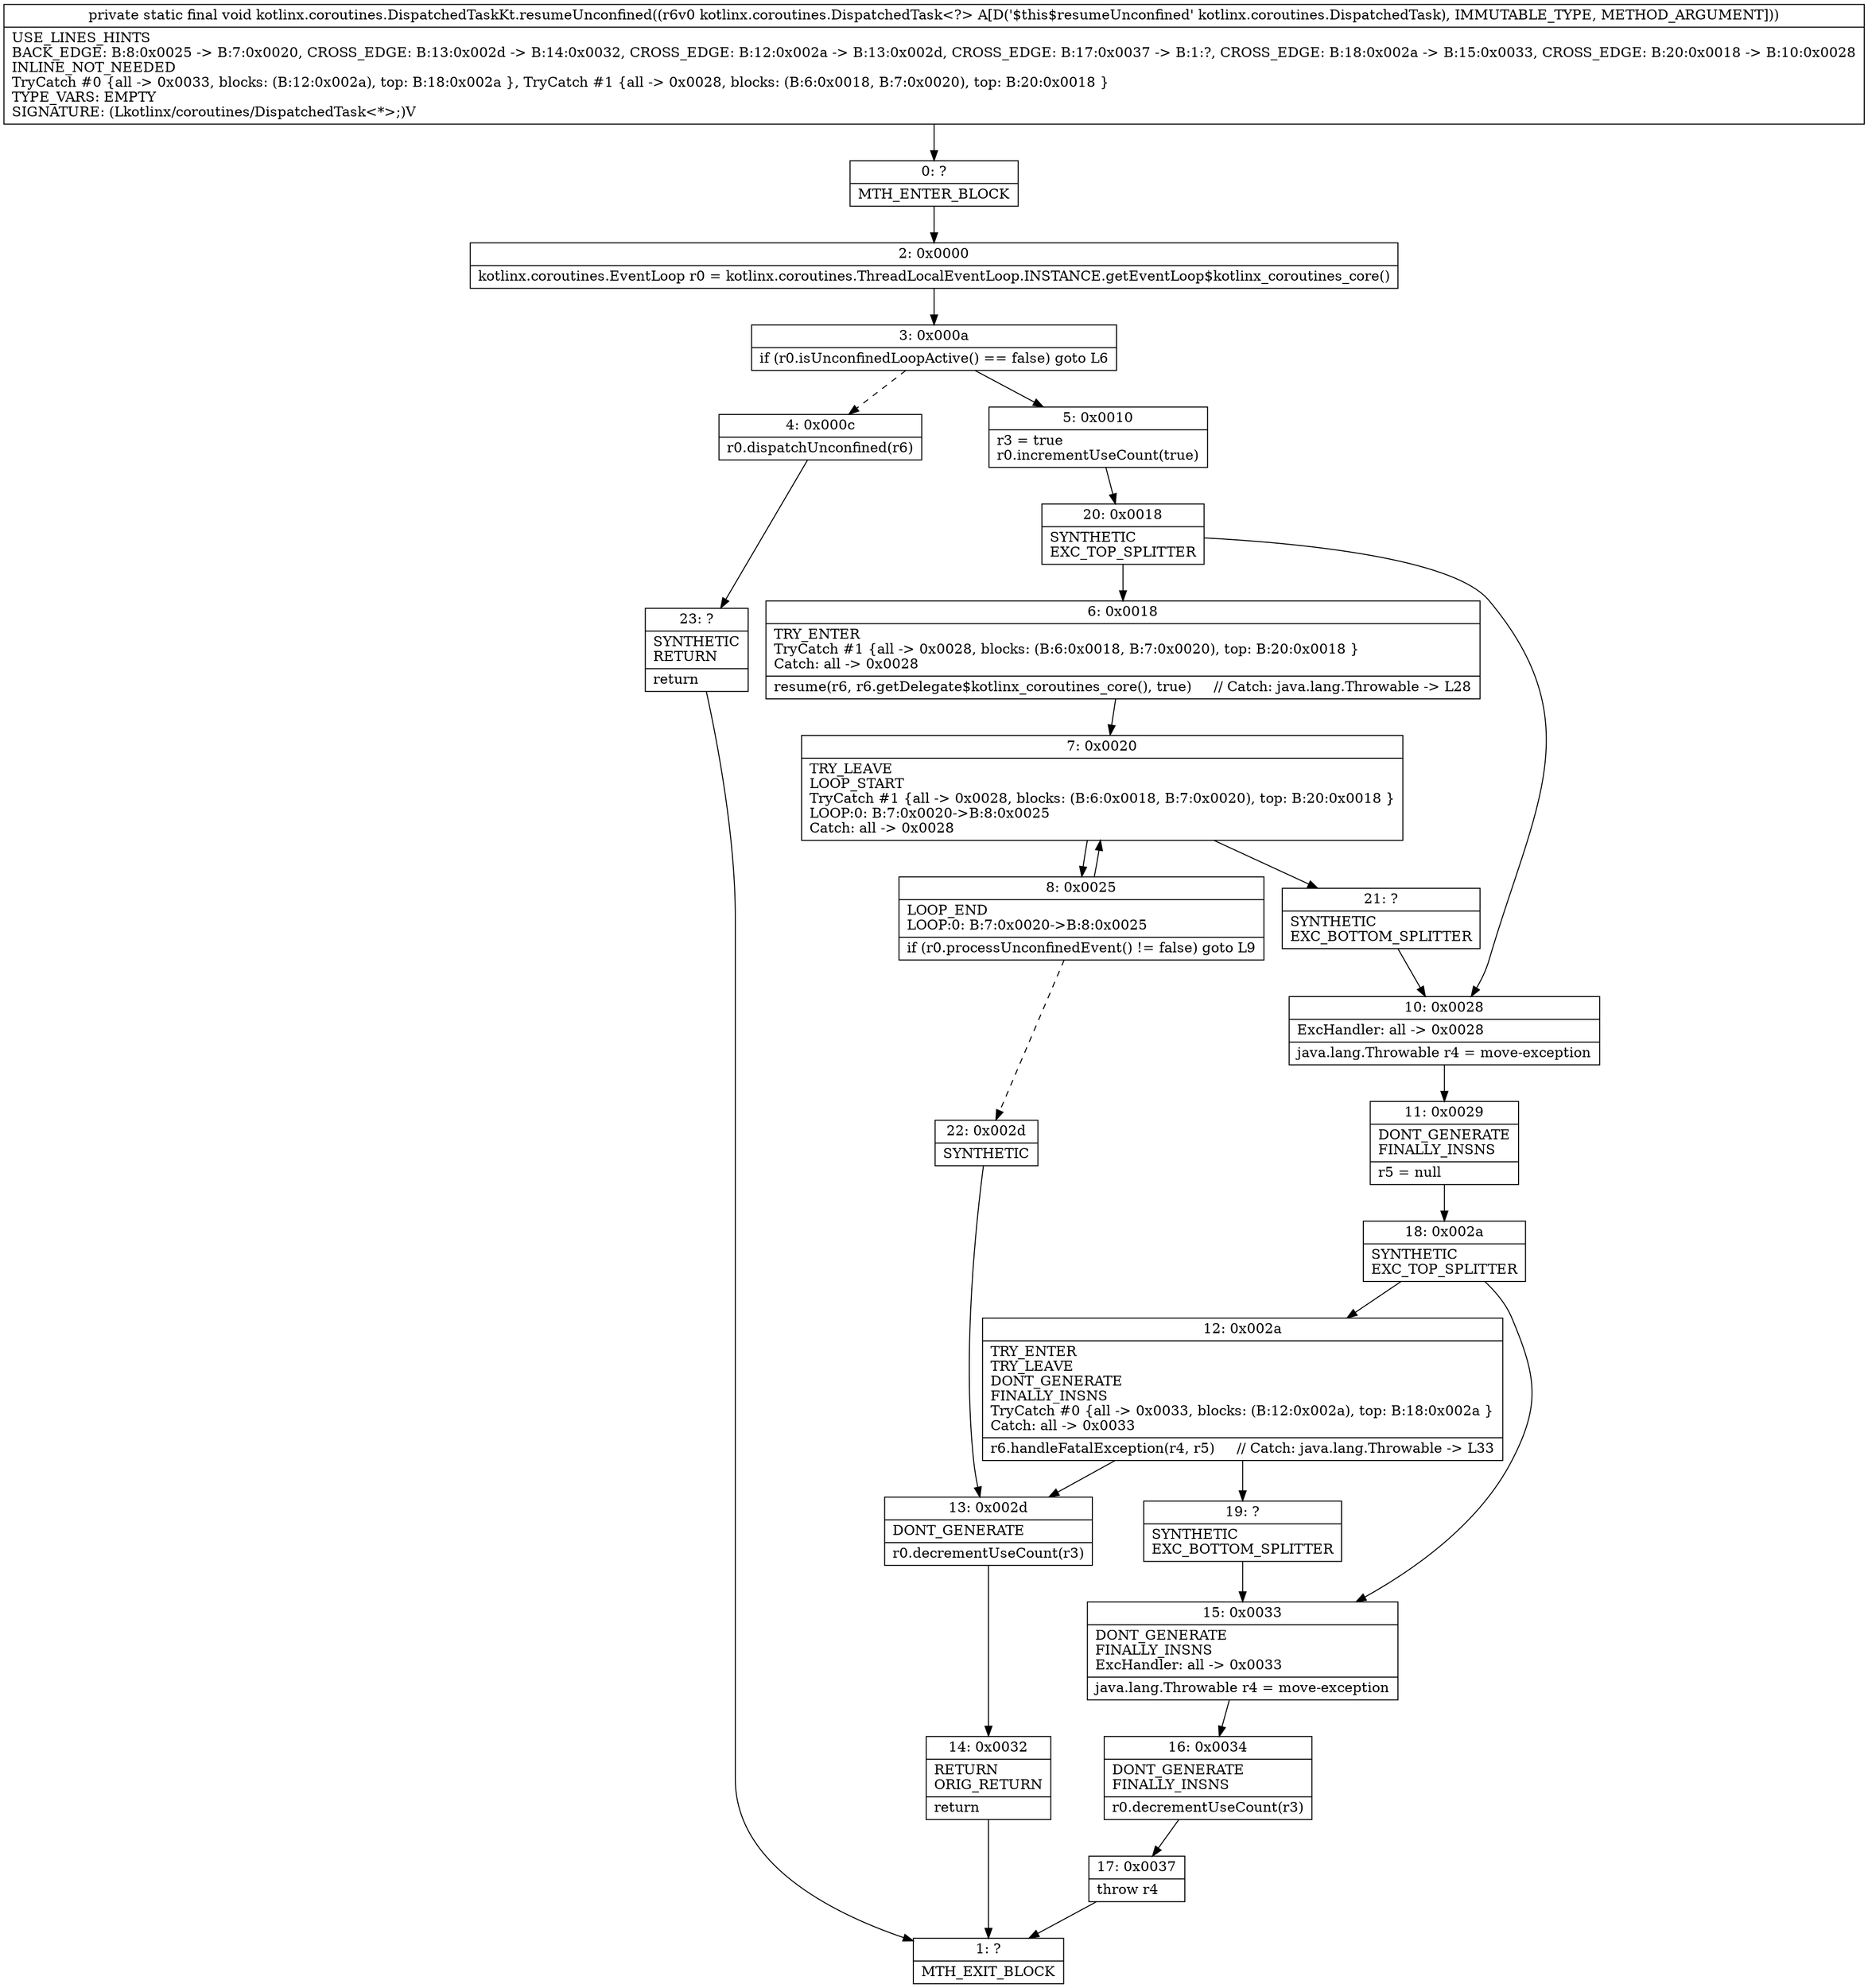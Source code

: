 digraph "CFG forkotlinx.coroutines.DispatchedTaskKt.resumeUnconfined(Lkotlinx\/coroutines\/DispatchedTask;)V" {
Node_0 [shape=record,label="{0\:\ ?|MTH_ENTER_BLOCK\l}"];
Node_2 [shape=record,label="{2\:\ 0x0000|kotlinx.coroutines.EventLoop r0 = kotlinx.coroutines.ThreadLocalEventLoop.INSTANCE.getEventLoop$kotlinx_coroutines_core()\l}"];
Node_3 [shape=record,label="{3\:\ 0x000a|if (r0.isUnconfinedLoopActive() == false) goto L6\l}"];
Node_4 [shape=record,label="{4\:\ 0x000c|r0.dispatchUnconfined(r6)\l}"];
Node_23 [shape=record,label="{23\:\ ?|SYNTHETIC\lRETURN\l|return\l}"];
Node_1 [shape=record,label="{1\:\ ?|MTH_EXIT_BLOCK\l}"];
Node_5 [shape=record,label="{5\:\ 0x0010|r3 = true\lr0.incrementUseCount(true)\l}"];
Node_20 [shape=record,label="{20\:\ 0x0018|SYNTHETIC\lEXC_TOP_SPLITTER\l}"];
Node_6 [shape=record,label="{6\:\ 0x0018|TRY_ENTER\lTryCatch #1 \{all \-\> 0x0028, blocks: (B:6:0x0018, B:7:0x0020), top: B:20:0x0018 \}\lCatch: all \-\> 0x0028\l|resume(r6, r6.getDelegate$kotlinx_coroutines_core(), true)     \/\/ Catch: java.lang.Throwable \-\> L28\l}"];
Node_7 [shape=record,label="{7\:\ 0x0020|TRY_LEAVE\lLOOP_START\lTryCatch #1 \{all \-\> 0x0028, blocks: (B:6:0x0018, B:7:0x0020), top: B:20:0x0018 \}\lLOOP:0: B:7:0x0020\-\>B:8:0x0025\lCatch: all \-\> 0x0028\l}"];
Node_8 [shape=record,label="{8\:\ 0x0025|LOOP_END\lLOOP:0: B:7:0x0020\-\>B:8:0x0025\l|if (r0.processUnconfinedEvent() != false) goto L9\l}"];
Node_22 [shape=record,label="{22\:\ 0x002d|SYNTHETIC\l}"];
Node_13 [shape=record,label="{13\:\ 0x002d|DONT_GENERATE\l|r0.decrementUseCount(r3)\l}"];
Node_14 [shape=record,label="{14\:\ 0x0032|RETURN\lORIG_RETURN\l|return\l}"];
Node_21 [shape=record,label="{21\:\ ?|SYNTHETIC\lEXC_BOTTOM_SPLITTER\l}"];
Node_10 [shape=record,label="{10\:\ 0x0028|ExcHandler: all \-\> 0x0028\l|java.lang.Throwable r4 = move\-exception\l}"];
Node_11 [shape=record,label="{11\:\ 0x0029|DONT_GENERATE\lFINALLY_INSNS\l|r5 = null\l}"];
Node_18 [shape=record,label="{18\:\ 0x002a|SYNTHETIC\lEXC_TOP_SPLITTER\l}"];
Node_12 [shape=record,label="{12\:\ 0x002a|TRY_ENTER\lTRY_LEAVE\lDONT_GENERATE\lFINALLY_INSNS\lTryCatch #0 \{all \-\> 0x0033, blocks: (B:12:0x002a), top: B:18:0x002a \}\lCatch: all \-\> 0x0033\l|r6.handleFatalException(r4, r5)     \/\/ Catch: java.lang.Throwable \-\> L33\l}"];
Node_19 [shape=record,label="{19\:\ ?|SYNTHETIC\lEXC_BOTTOM_SPLITTER\l}"];
Node_15 [shape=record,label="{15\:\ 0x0033|DONT_GENERATE\lFINALLY_INSNS\lExcHandler: all \-\> 0x0033\l|java.lang.Throwable r4 = move\-exception\l}"];
Node_16 [shape=record,label="{16\:\ 0x0034|DONT_GENERATE\lFINALLY_INSNS\l|r0.decrementUseCount(r3)\l}"];
Node_17 [shape=record,label="{17\:\ 0x0037|throw r4\l}"];
MethodNode[shape=record,label="{private static final void kotlinx.coroutines.DispatchedTaskKt.resumeUnconfined((r6v0 kotlinx.coroutines.DispatchedTask\<?\> A[D('$this$resumeUnconfined' kotlinx.coroutines.DispatchedTask), IMMUTABLE_TYPE, METHOD_ARGUMENT]))  | USE_LINES_HINTS\lBACK_EDGE: B:8:0x0025 \-\> B:7:0x0020, CROSS_EDGE: B:13:0x002d \-\> B:14:0x0032, CROSS_EDGE: B:12:0x002a \-\> B:13:0x002d, CROSS_EDGE: B:17:0x0037 \-\> B:1:?, CROSS_EDGE: B:18:0x002a \-\> B:15:0x0033, CROSS_EDGE: B:20:0x0018 \-\> B:10:0x0028\lINLINE_NOT_NEEDED\lTryCatch #0 \{all \-\> 0x0033, blocks: (B:12:0x002a), top: B:18:0x002a \}, TryCatch #1 \{all \-\> 0x0028, blocks: (B:6:0x0018, B:7:0x0020), top: B:20:0x0018 \}\lTYPE_VARS: EMPTY\lSIGNATURE: (Lkotlinx\/coroutines\/DispatchedTask\<*\>;)V\l}"];
MethodNode -> Node_0;Node_0 -> Node_2;
Node_2 -> Node_3;
Node_3 -> Node_4[style=dashed];
Node_3 -> Node_5;
Node_4 -> Node_23;
Node_23 -> Node_1;
Node_5 -> Node_20;
Node_20 -> Node_6;
Node_20 -> Node_10;
Node_6 -> Node_7;
Node_7 -> Node_8;
Node_7 -> Node_21;
Node_8 -> Node_7;
Node_8 -> Node_22[style=dashed];
Node_22 -> Node_13;
Node_13 -> Node_14;
Node_14 -> Node_1;
Node_21 -> Node_10;
Node_10 -> Node_11;
Node_11 -> Node_18;
Node_18 -> Node_12;
Node_18 -> Node_15;
Node_12 -> Node_13;
Node_12 -> Node_19;
Node_19 -> Node_15;
Node_15 -> Node_16;
Node_16 -> Node_17;
Node_17 -> Node_1;
}

